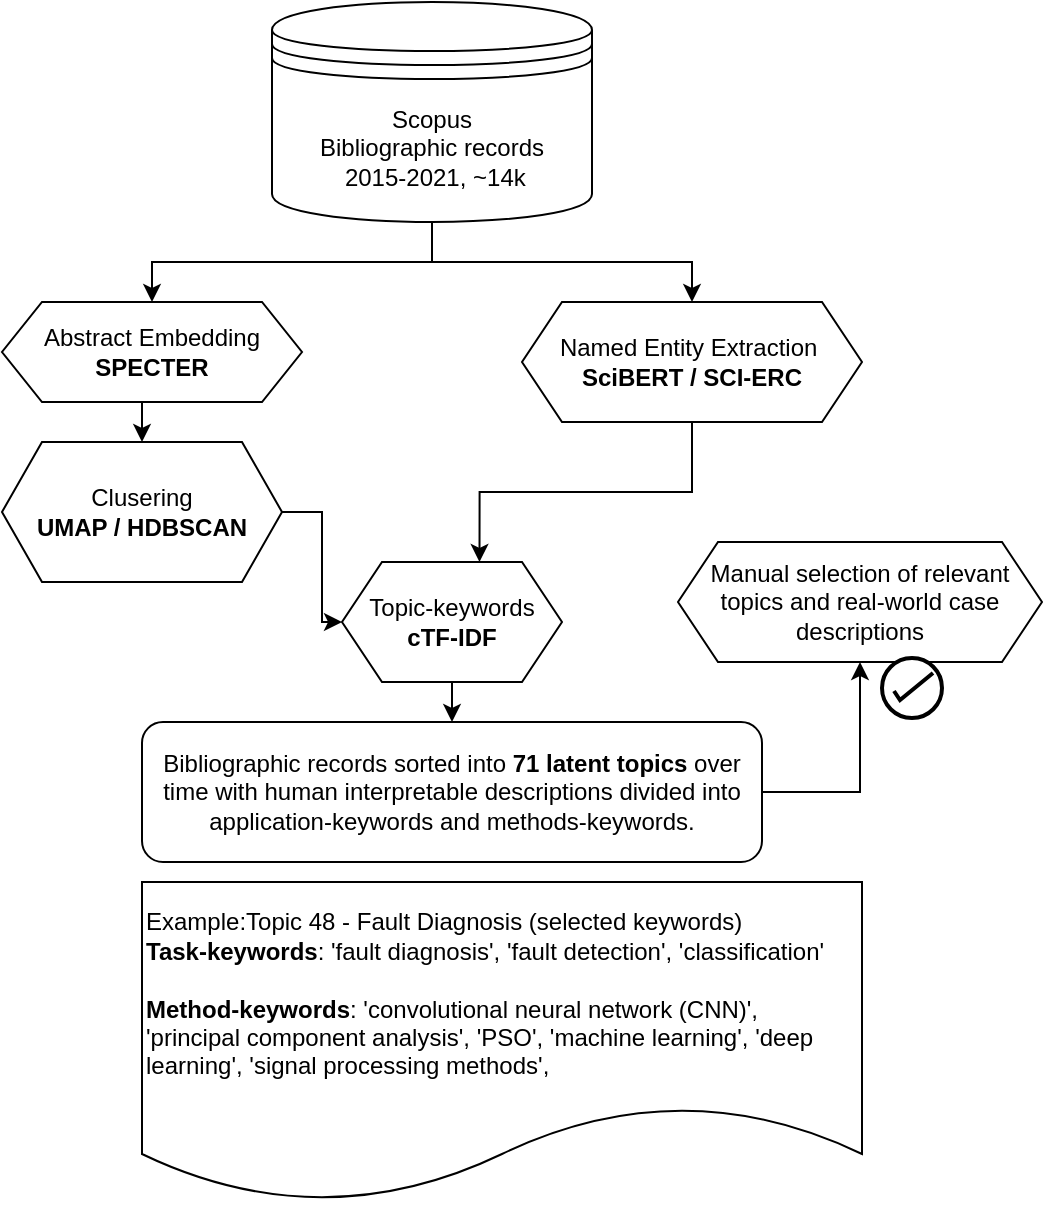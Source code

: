 <mxfile version="15.4.1" type="github">
  <diagram id="xmpSBvKa1lmOMdrvXbMN" name="Page-1">
    <mxGraphModel dx="1426" dy="946" grid="1" gridSize="10" guides="1" tooltips="1" connect="1" arrows="1" fold="1" page="1" pageScale="1" pageWidth="850" pageHeight="1100" math="0" shadow="0">
      <root>
        <mxCell id="0" />
        <mxCell id="1" parent="0" />
        <mxCell id="heHjXcSPuRc9zesgZTG5-9" style="edgeStyle=orthogonalEdgeStyle;rounded=0;orthogonalLoop=1;jettySize=auto;html=1;exitX=0.5;exitY=1;exitDx=0;exitDy=0;entryX=0.5;entryY=0;entryDx=0;entryDy=0;" edge="1" parent="1" source="heHjXcSPuRc9zesgZTG5-2" target="heHjXcSPuRc9zesgZTG5-4">
          <mxGeometry relative="1" as="geometry" />
        </mxCell>
        <mxCell id="heHjXcSPuRc9zesgZTG5-10" style="edgeStyle=orthogonalEdgeStyle;rounded=0;orthogonalLoop=1;jettySize=auto;html=1;exitX=0.5;exitY=1;exitDx=0;exitDy=0;" edge="1" parent="1" source="heHjXcSPuRc9zesgZTG5-2" target="heHjXcSPuRc9zesgZTG5-5">
          <mxGeometry relative="1" as="geometry" />
        </mxCell>
        <mxCell id="heHjXcSPuRc9zesgZTG5-2" value="Scopus&lt;br&gt;Bibliographic records&lt;br&gt;&amp;nbsp;2015-2021, ~14k" style="shape=datastore;whiteSpace=wrap;html=1;" vertex="1" parent="1">
          <mxGeometry x="155" y="60" width="160" height="110" as="geometry" />
        </mxCell>
        <mxCell id="heHjXcSPuRc9zesgZTG5-12" style="edgeStyle=orthogonalEdgeStyle;rounded=0;orthogonalLoop=1;jettySize=auto;html=1;exitX=0.5;exitY=1;exitDx=0;exitDy=0;entryX=0.5;entryY=0;entryDx=0;entryDy=0;" edge="1" parent="1" source="heHjXcSPuRc9zesgZTG5-4" target="heHjXcSPuRc9zesgZTG5-6">
          <mxGeometry relative="1" as="geometry" />
        </mxCell>
        <mxCell id="heHjXcSPuRc9zesgZTG5-4" value="Abstract Embedding&lt;br&gt;&lt;b&gt;SPECTER&lt;/b&gt;" style="shape=hexagon;perimeter=hexagonPerimeter2;whiteSpace=wrap;html=1;fixedSize=1;" vertex="1" parent="1">
          <mxGeometry x="20" y="210" width="150" height="50" as="geometry" />
        </mxCell>
        <mxCell id="heHjXcSPuRc9zesgZTG5-14" style="edgeStyle=orthogonalEdgeStyle;rounded=0;orthogonalLoop=1;jettySize=auto;html=1;exitX=0.5;exitY=1;exitDx=0;exitDy=0;entryX=0.625;entryY=0;entryDx=0;entryDy=0;" edge="1" parent="1" source="heHjXcSPuRc9zesgZTG5-5" target="heHjXcSPuRc9zesgZTG5-7">
          <mxGeometry relative="1" as="geometry" />
        </mxCell>
        <mxCell id="heHjXcSPuRc9zesgZTG5-5" value="Named Entity Extraction&amp;nbsp;&lt;br&gt;&lt;b&gt;SciBERT /&amp;nbsp;SCI-ERC&lt;/b&gt;" style="shape=hexagon;perimeter=hexagonPerimeter2;whiteSpace=wrap;html=1;fixedSize=1;" vertex="1" parent="1">
          <mxGeometry x="280" y="210" width="170" height="60" as="geometry" />
        </mxCell>
        <mxCell id="heHjXcSPuRc9zesgZTG5-15" style="edgeStyle=orthogonalEdgeStyle;rounded=0;orthogonalLoop=1;jettySize=auto;html=1;exitX=1;exitY=0.5;exitDx=0;exitDy=0;" edge="1" parent="1" source="heHjXcSPuRc9zesgZTG5-6" target="heHjXcSPuRc9zesgZTG5-7">
          <mxGeometry relative="1" as="geometry" />
        </mxCell>
        <mxCell id="heHjXcSPuRc9zesgZTG5-6" value="Clusering&lt;br&gt;&lt;b&gt;UMAP / HDBSCAN&lt;/b&gt;" style="shape=hexagon;perimeter=hexagonPerimeter2;whiteSpace=wrap;html=1;fixedSize=1;" vertex="1" parent="1">
          <mxGeometry x="20" y="280" width="140" height="70" as="geometry" />
        </mxCell>
        <mxCell id="heHjXcSPuRc9zesgZTG5-17" style="edgeStyle=orthogonalEdgeStyle;rounded=0;orthogonalLoop=1;jettySize=auto;html=1;exitX=0.5;exitY=1;exitDx=0;exitDy=0;entryX=0.5;entryY=0;entryDx=0;entryDy=0;" edge="1" parent="1" source="heHjXcSPuRc9zesgZTG5-7" target="heHjXcSPuRc9zesgZTG5-16">
          <mxGeometry relative="1" as="geometry" />
        </mxCell>
        <mxCell id="heHjXcSPuRc9zesgZTG5-7" value="Topic-keywords&lt;br&gt;&lt;b&gt;cTF-IDF&lt;/b&gt;" style="shape=hexagon;perimeter=hexagonPerimeter2;whiteSpace=wrap;html=1;fixedSize=1;" vertex="1" parent="1">
          <mxGeometry x="190" y="340" width="110" height="60" as="geometry" />
        </mxCell>
        <mxCell id="heHjXcSPuRc9zesgZTG5-22" style="edgeStyle=orthogonalEdgeStyle;rounded=0;orthogonalLoop=1;jettySize=auto;html=1;exitX=1;exitY=0.5;exitDx=0;exitDy=0;" edge="1" parent="1" source="heHjXcSPuRc9zesgZTG5-16" target="heHjXcSPuRc9zesgZTG5-19">
          <mxGeometry relative="1" as="geometry" />
        </mxCell>
        <mxCell id="heHjXcSPuRc9zesgZTG5-16" value="Bibliographic records sorted into&lt;b&gt; 71 latent topics&lt;/b&gt; over time with human interpretable descriptions divided into application-keywords and methods-keywords." style="rounded=1;whiteSpace=wrap;html=1;" vertex="1" parent="1">
          <mxGeometry x="90" y="420" width="310" height="70" as="geometry" />
        </mxCell>
        <mxCell id="heHjXcSPuRc9zesgZTG5-19" value="Manual selection of relevant topics and real-world case descriptions" style="shape=hexagon;perimeter=hexagonPerimeter2;whiteSpace=wrap;html=1;fixedSize=1;" vertex="1" parent="1">
          <mxGeometry x="358" y="330" width="182" height="60" as="geometry" />
        </mxCell>
        <mxCell id="heHjXcSPuRc9zesgZTG5-20" value="" style="html=1;verticalLabelPosition=bottom;align=center;labelBackgroundColor=#ffffff;verticalAlign=top;strokeWidth=2;strokeColor=#000000;shadow=0;dashed=0;shape=mxgraph.ios7.icons.select;" vertex="1" parent="1">
          <mxGeometry x="460" y="388" width="30" height="30" as="geometry" />
        </mxCell>
        <mxCell id="heHjXcSPuRc9zesgZTG5-38" value="Example:Topic 48 - Fault Diagnosis (selected keywords)&lt;br&gt;&lt;b&gt;Task-keywords&lt;/b&gt;:&amp;nbsp;&#39;fault diagnosis&#39;, &#39;fault detection&#39;, &#39;classification&#39;&lt;br&gt;&lt;br&gt;&lt;b&gt;Method-keywords&lt;/b&gt;: &#39;convolutional neural network (CNN)&#39;,&lt;br&gt;&#39;principal component analysis&#39;, &#39;PSO&#39;, &#39;machine learning&#39;, &#39;deep learning&#39;, &#39;signal processing methods&#39;,&amp;nbsp;" style="shape=document;whiteSpace=wrap;html=1;boundedLbl=1;strokeColor=#000000;align=left;" vertex="1" parent="1">
          <mxGeometry x="90" y="500" width="360" height="160" as="geometry" />
        </mxCell>
      </root>
    </mxGraphModel>
  </diagram>
</mxfile>
